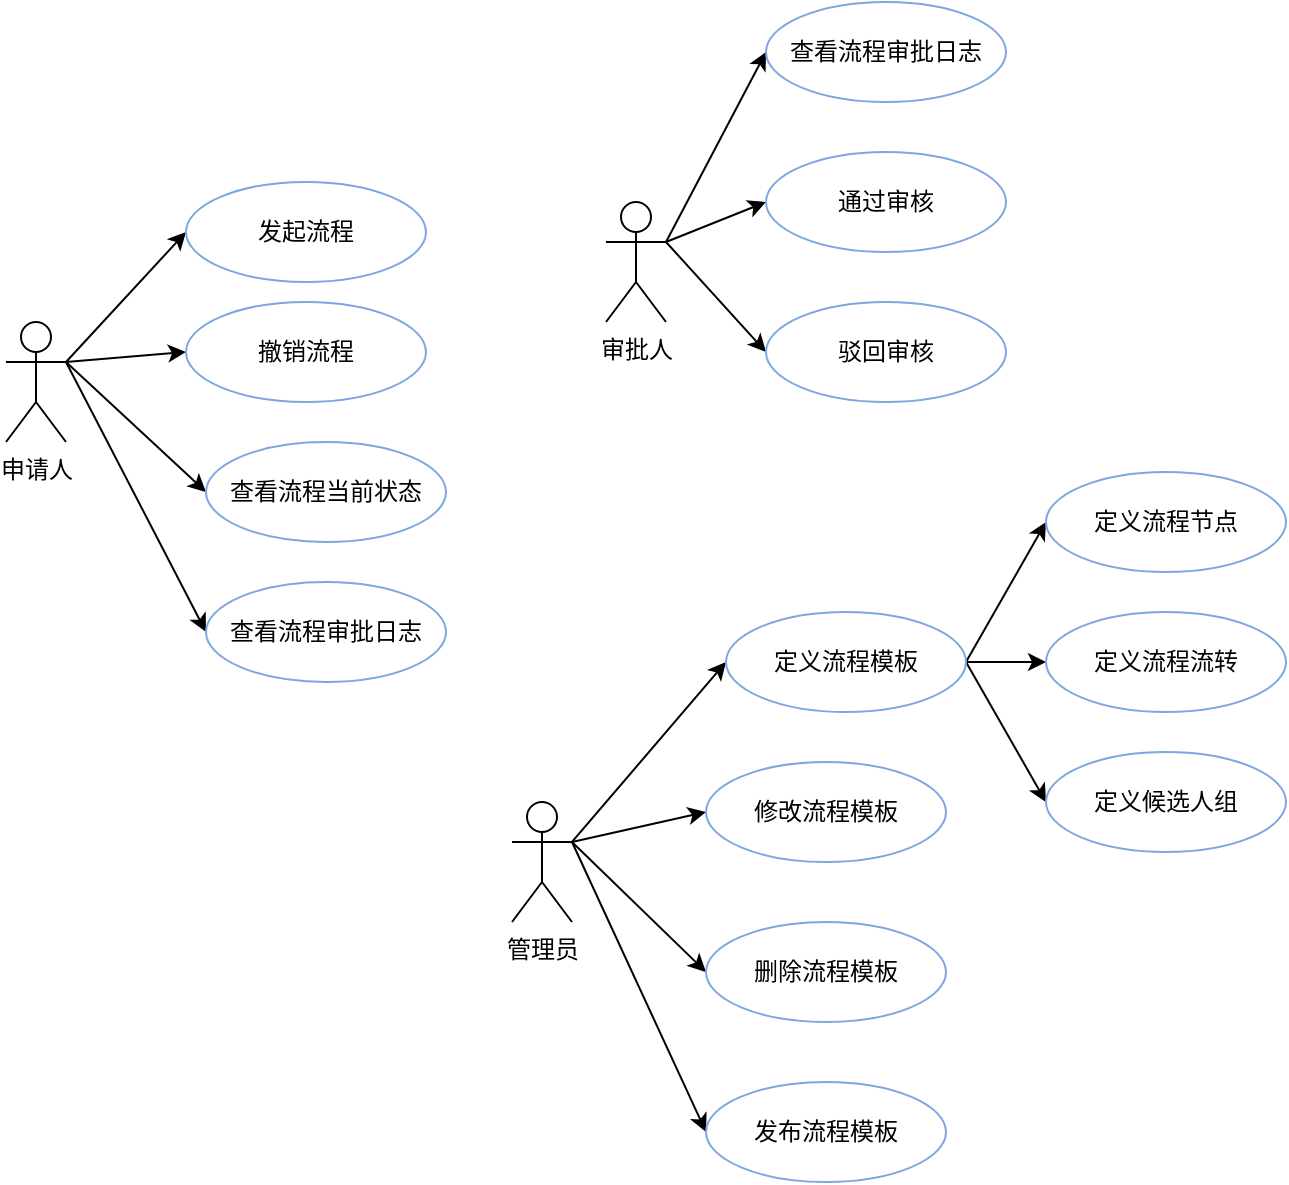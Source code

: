 <mxfile version="12.2.3" type="github" pages="1">
  <diagram id="wQstAcA549Rnf9sDaMyE" name="Page-1">
    <mxGraphModel dx="932" dy="600" grid="1" gridSize="10" guides="1" tooltips="1" connect="1" arrows="1" fold="1" page="1" pageScale="1" pageWidth="827" pageHeight="1169" math="0" shadow="0">
      <root>
        <mxCell id="0"/>
        <mxCell id="1" parent="0"/>
        <mxCell id="KIQX0F6rD-P0SKgR_30y-11" style="rounded=0;orthogonalLoop=1;jettySize=auto;html=1;exitX=1;exitY=0.333;exitDx=0;exitDy=0;exitPerimeter=0;entryX=0;entryY=0.5;entryDx=0;entryDy=0;" edge="1" parent="1" source="KIQX0F6rD-P0SKgR_30y-1" target="KIQX0F6rD-P0SKgR_30y-2">
          <mxGeometry relative="1" as="geometry"/>
        </mxCell>
        <mxCell id="KIQX0F6rD-P0SKgR_30y-12" style="edgeStyle=none;rounded=0;orthogonalLoop=1;jettySize=auto;html=1;exitX=1;exitY=0.333;exitDx=0;exitDy=0;exitPerimeter=0;entryX=0;entryY=0.5;entryDx=0;entryDy=0;" edge="1" parent="1" source="KIQX0F6rD-P0SKgR_30y-1" target="KIQX0F6rD-P0SKgR_30y-9">
          <mxGeometry relative="1" as="geometry"/>
        </mxCell>
        <mxCell id="KIQX0F6rD-P0SKgR_30y-13" style="edgeStyle=none;rounded=0;orthogonalLoop=1;jettySize=auto;html=1;exitX=1;exitY=0.333;exitDx=0;exitDy=0;exitPerimeter=0;entryX=0;entryY=0.5;entryDx=0;entryDy=0;" edge="1" parent="1" source="KIQX0F6rD-P0SKgR_30y-1" target="KIQX0F6rD-P0SKgR_30y-10">
          <mxGeometry relative="1" as="geometry"/>
        </mxCell>
        <mxCell id="KIQX0F6rD-P0SKgR_30y-15" style="edgeStyle=none;rounded=0;orthogonalLoop=1;jettySize=auto;html=1;exitX=1;exitY=0.333;exitDx=0;exitDy=0;exitPerimeter=0;entryX=0;entryY=0.5;entryDx=0;entryDy=0;" edge="1" parent="1" source="KIQX0F6rD-P0SKgR_30y-1" target="KIQX0F6rD-P0SKgR_30y-14">
          <mxGeometry relative="1" as="geometry"/>
        </mxCell>
        <mxCell id="KIQX0F6rD-P0SKgR_30y-1" value="申请人" style="shape=umlActor;verticalLabelPosition=bottom;labelBackgroundColor=#ffffff;verticalAlign=top;html=1;outlineConnect=0;" vertex="1" parent="1">
          <mxGeometry x="130" y="220" width="30" height="60" as="geometry"/>
        </mxCell>
        <mxCell id="KIQX0F6rD-P0SKgR_30y-2" value="发起流程" style="ellipse;whiteSpace=wrap;html=1;strokeColor=#7EA6E0;" vertex="1" parent="1">
          <mxGeometry x="220" y="150" width="120" height="50" as="geometry"/>
        </mxCell>
        <mxCell id="KIQX0F6rD-P0SKgR_30y-18" style="edgeStyle=none;rounded=0;orthogonalLoop=1;jettySize=auto;html=1;exitX=1;exitY=0.333;exitDx=0;exitDy=0;exitPerimeter=0;entryX=0;entryY=0.5;entryDx=0;entryDy=0;" edge="1" parent="1" source="KIQX0F6rD-P0SKgR_30y-5" target="KIQX0F6rD-P0SKgR_30y-16">
          <mxGeometry relative="1" as="geometry"/>
        </mxCell>
        <mxCell id="KIQX0F6rD-P0SKgR_30y-19" style="edgeStyle=none;rounded=0;orthogonalLoop=1;jettySize=auto;html=1;exitX=1;exitY=0.333;exitDx=0;exitDy=0;exitPerimeter=0;entryX=0;entryY=0.5;entryDx=0;entryDy=0;" edge="1" parent="1" source="KIQX0F6rD-P0SKgR_30y-5" target="KIQX0F6rD-P0SKgR_30y-17">
          <mxGeometry relative="1" as="geometry"/>
        </mxCell>
        <mxCell id="KIQX0F6rD-P0SKgR_30y-31" style="edgeStyle=none;rounded=0;orthogonalLoop=1;jettySize=auto;html=1;exitX=1;exitY=0.333;exitDx=0;exitDy=0;exitPerimeter=0;entryX=0;entryY=0.5;entryDx=0;entryDy=0;" edge="1" parent="1" source="KIQX0F6rD-P0SKgR_30y-5" target="KIQX0F6rD-P0SKgR_30y-30">
          <mxGeometry relative="1" as="geometry">
            <mxPoint x="480" y="110" as="targetPoint"/>
          </mxGeometry>
        </mxCell>
        <mxCell id="KIQX0F6rD-P0SKgR_30y-5" value="审批人" style="shape=umlActor;verticalLabelPosition=bottom;labelBackgroundColor=#ffffff;verticalAlign=top;html=1;outlineConnect=0;" vertex="1" parent="1">
          <mxGeometry x="430" y="160" width="30" height="60" as="geometry"/>
        </mxCell>
        <mxCell id="KIQX0F6rD-P0SKgR_30y-25" style="edgeStyle=none;rounded=0;orthogonalLoop=1;jettySize=auto;html=1;exitX=1;exitY=0.333;exitDx=0;exitDy=0;exitPerimeter=0;entryX=0;entryY=0.5;entryDx=0;entryDy=0;" edge="1" parent="1" source="KIQX0F6rD-P0SKgR_30y-6" target="KIQX0F6rD-P0SKgR_30y-20">
          <mxGeometry relative="1" as="geometry"/>
        </mxCell>
        <mxCell id="KIQX0F6rD-P0SKgR_30y-36" style="edgeStyle=none;rounded=0;orthogonalLoop=1;jettySize=auto;html=1;exitX=1;exitY=0.333;exitDx=0;exitDy=0;exitPerimeter=0;entryX=0;entryY=0.5;entryDx=0;entryDy=0;" edge="1" parent="1" source="KIQX0F6rD-P0SKgR_30y-6" target="KIQX0F6rD-P0SKgR_30y-33">
          <mxGeometry relative="1" as="geometry"/>
        </mxCell>
        <mxCell id="KIQX0F6rD-P0SKgR_30y-37" style="edgeStyle=none;rounded=0;orthogonalLoop=1;jettySize=auto;html=1;exitX=1;exitY=0.333;exitDx=0;exitDy=0;exitPerimeter=0;entryX=0;entryY=0.5;entryDx=0;entryDy=0;" edge="1" parent="1" source="KIQX0F6rD-P0SKgR_30y-6" target="KIQX0F6rD-P0SKgR_30y-34">
          <mxGeometry relative="1" as="geometry"/>
        </mxCell>
        <mxCell id="KIQX0F6rD-P0SKgR_30y-39" style="edgeStyle=none;rounded=0;orthogonalLoop=1;jettySize=auto;html=1;exitX=1;exitY=0.333;exitDx=0;exitDy=0;exitPerimeter=0;entryX=0;entryY=0.5;entryDx=0;entryDy=0;" edge="1" parent="1" source="KIQX0F6rD-P0SKgR_30y-6" target="KIQX0F6rD-P0SKgR_30y-38">
          <mxGeometry relative="1" as="geometry"/>
        </mxCell>
        <mxCell id="KIQX0F6rD-P0SKgR_30y-6" value="管理员" style="shape=umlActor;verticalLabelPosition=bottom;labelBackgroundColor=#ffffff;verticalAlign=top;html=1;outlineConnect=0;" vertex="1" parent="1">
          <mxGeometry x="383" y="460" width="30" height="60" as="geometry"/>
        </mxCell>
        <mxCell id="KIQX0F6rD-P0SKgR_30y-9" value="撤销流程" style="ellipse;whiteSpace=wrap;html=1;strokeColor=#7EA6E0;" vertex="1" parent="1">
          <mxGeometry x="220" y="210" width="120" height="50" as="geometry"/>
        </mxCell>
        <mxCell id="KIQX0F6rD-P0SKgR_30y-10" value="查看流程当前状态" style="ellipse;whiteSpace=wrap;html=1;strokeColor=#7EA6E0;" vertex="1" parent="1">
          <mxGeometry x="230" y="280" width="120" height="50" as="geometry"/>
        </mxCell>
        <mxCell id="KIQX0F6rD-P0SKgR_30y-14" value="查看流程审批日志" style="ellipse;whiteSpace=wrap;html=1;strokeColor=#7EA6E0;" vertex="1" parent="1">
          <mxGeometry x="230" y="350" width="120" height="50" as="geometry"/>
        </mxCell>
        <mxCell id="KIQX0F6rD-P0SKgR_30y-16" value="通过审核" style="ellipse;whiteSpace=wrap;html=1;strokeColor=#7EA6E0;" vertex="1" parent="1">
          <mxGeometry x="510" y="135" width="120" height="50" as="geometry"/>
        </mxCell>
        <mxCell id="KIQX0F6rD-P0SKgR_30y-17" value="驳回审核" style="ellipse;whiteSpace=wrap;html=1;strokeColor=#7EA6E0;" vertex="1" parent="1">
          <mxGeometry x="510" y="210" width="120" height="50" as="geometry"/>
        </mxCell>
        <mxCell id="KIQX0F6rD-P0SKgR_30y-26" style="edgeStyle=none;rounded=0;orthogonalLoop=1;jettySize=auto;html=1;exitX=1;exitY=0.5;exitDx=0;exitDy=0;entryX=0;entryY=0.5;entryDx=0;entryDy=0;" edge="1" parent="1" source="KIQX0F6rD-P0SKgR_30y-20" target="KIQX0F6rD-P0SKgR_30y-21">
          <mxGeometry relative="1" as="geometry"/>
        </mxCell>
        <mxCell id="KIQX0F6rD-P0SKgR_30y-27" style="edgeStyle=none;rounded=0;orthogonalLoop=1;jettySize=auto;html=1;exitX=1;exitY=0.5;exitDx=0;exitDy=0;entryX=0;entryY=0.5;entryDx=0;entryDy=0;" edge="1" parent="1" source="KIQX0F6rD-P0SKgR_30y-20" target="KIQX0F6rD-P0SKgR_30y-22">
          <mxGeometry relative="1" as="geometry"/>
        </mxCell>
        <mxCell id="KIQX0F6rD-P0SKgR_30y-28" style="edgeStyle=none;rounded=0;orthogonalLoop=1;jettySize=auto;html=1;exitX=1;exitY=0.5;exitDx=0;exitDy=0;entryX=0;entryY=0.5;entryDx=0;entryDy=0;" edge="1" parent="1" source="KIQX0F6rD-P0SKgR_30y-20" target="KIQX0F6rD-P0SKgR_30y-23">
          <mxGeometry relative="1" as="geometry"/>
        </mxCell>
        <mxCell id="KIQX0F6rD-P0SKgR_30y-20" value="定义流程模板" style="ellipse;whiteSpace=wrap;html=1;strokeColor=#7EA6E0;" vertex="1" parent="1">
          <mxGeometry x="490" y="365" width="120" height="50" as="geometry"/>
        </mxCell>
        <mxCell id="KIQX0F6rD-P0SKgR_30y-21" value="定义流程节点" style="ellipse;whiteSpace=wrap;html=1;strokeColor=#7EA6E0;" vertex="1" parent="1">
          <mxGeometry x="650" y="295" width="120" height="50" as="geometry"/>
        </mxCell>
        <mxCell id="KIQX0F6rD-P0SKgR_30y-22" value="定义流程流转" style="ellipse;whiteSpace=wrap;html=1;strokeColor=#7EA6E0;" vertex="1" parent="1">
          <mxGeometry x="650" y="365" width="120" height="50" as="geometry"/>
        </mxCell>
        <mxCell id="KIQX0F6rD-P0SKgR_30y-23" value="定义候选人组" style="ellipse;whiteSpace=wrap;html=1;strokeColor=#7EA6E0;" vertex="1" parent="1">
          <mxGeometry x="650" y="435" width="120" height="50" as="geometry"/>
        </mxCell>
        <mxCell id="KIQX0F6rD-P0SKgR_30y-30" value="查看流程审批日志" style="ellipse;whiteSpace=wrap;html=1;strokeColor=#7EA6E0;" vertex="1" parent="1">
          <mxGeometry x="510" y="60" width="120" height="50" as="geometry"/>
        </mxCell>
        <mxCell id="KIQX0F6rD-P0SKgR_30y-32" style="edgeStyle=none;rounded=0;orthogonalLoop=1;jettySize=auto;html=1;exitX=0.5;exitY=1;exitDx=0;exitDy=0;strokeColor=#7EA6E0;" edge="1" parent="1" source="KIQX0F6rD-P0SKgR_30y-23" target="KIQX0F6rD-P0SKgR_30y-23">
          <mxGeometry relative="1" as="geometry"/>
        </mxCell>
        <mxCell id="KIQX0F6rD-P0SKgR_30y-33" value="修改流程模板" style="ellipse;whiteSpace=wrap;html=1;strokeColor=#7EA6E0;" vertex="1" parent="1">
          <mxGeometry x="480" y="440" width="120" height="50" as="geometry"/>
        </mxCell>
        <mxCell id="KIQX0F6rD-P0SKgR_30y-34" value="删除流程模板" style="ellipse;whiteSpace=wrap;html=1;strokeColor=#7EA6E0;" vertex="1" parent="1">
          <mxGeometry x="480" y="520" width="120" height="50" as="geometry"/>
        </mxCell>
        <mxCell id="KIQX0F6rD-P0SKgR_30y-38" value="发布流程模板" style="ellipse;whiteSpace=wrap;html=1;strokeColor=#7EA6E0;" vertex="1" parent="1">
          <mxGeometry x="480" y="600" width="120" height="50" as="geometry"/>
        </mxCell>
      </root>
    </mxGraphModel>
  </diagram>
</mxfile>
